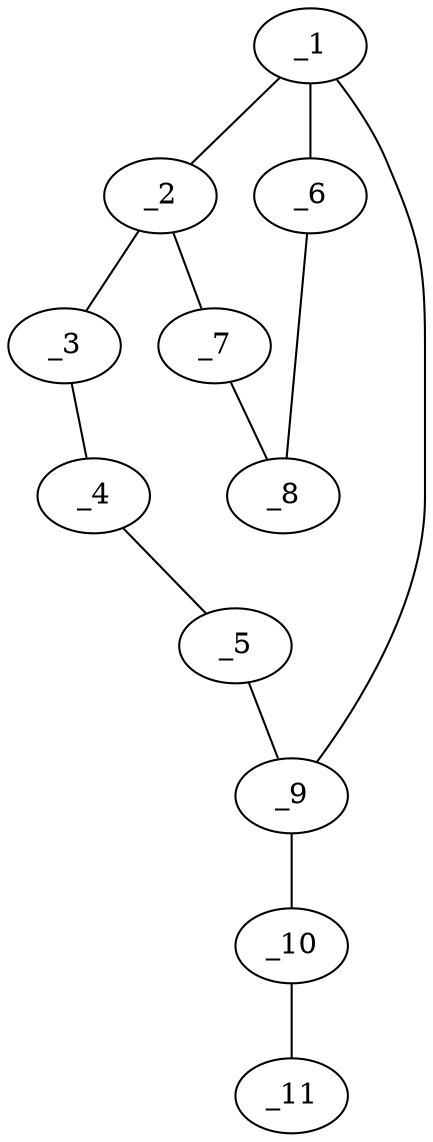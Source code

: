 graph molid663946 {
	_1	 [charge=0,
		chem=1,
		symbol="C  ",
		x="3.7321",
		y="-0.25"];
	_2	 [charge=0,
		chem=1,
		symbol="C  ",
		x="3.7321",
		y="-1.25"];
	_1 -- _2	 [valence=1];
	_6	 [charge=0,
		chem=4,
		symbol="N  ",
		x="4.6831",
		y="0.059"];
	_1 -- _6	 [valence=2];
	_9	 [charge=0,
		chem=1,
		symbol="C  ",
		x="2.866",
		y="0.25"];
	_1 -- _9	 [valence=1];
	_3	 [charge=0,
		chem=1,
		symbol="C  ",
		x="2.866",
		y="-1.75"];
	_2 -- _3	 [valence=1];
	_7	 [charge=0,
		chem=4,
		symbol="N  ",
		x="4.6831",
		y="-1.559"];
	_2 -- _7	 [valence=2];
	_4	 [charge=0,
		chem=1,
		symbol="C  ",
		x=2,
		y="-1.25"];
	_3 -- _4	 [valence=1];
	_5	 [charge=0,
		chem=1,
		symbol="C  ",
		x=2,
		y="-0.25"];
	_4 -- _5	 [valence=1];
	_5 -- _9	 [valence=1];
	_8	 [charge=0,
		chem=2,
		symbol="O  ",
		x="5.2709",
		y="-0.75"];
	_6 -- _8	 [valence=1];
	_7 -- _8	 [valence=1];
	_10	 [charge=0,
		chem=4,
		symbol="N  ",
		x="2.866",
		y="1.25"];
	_9 -- _10	 [valence=2];
	_11	 [charge=0,
		chem=2,
		symbol="O  ",
		x=2,
		y="1.75"];
	_10 -- _11	 [valence=1];
}
